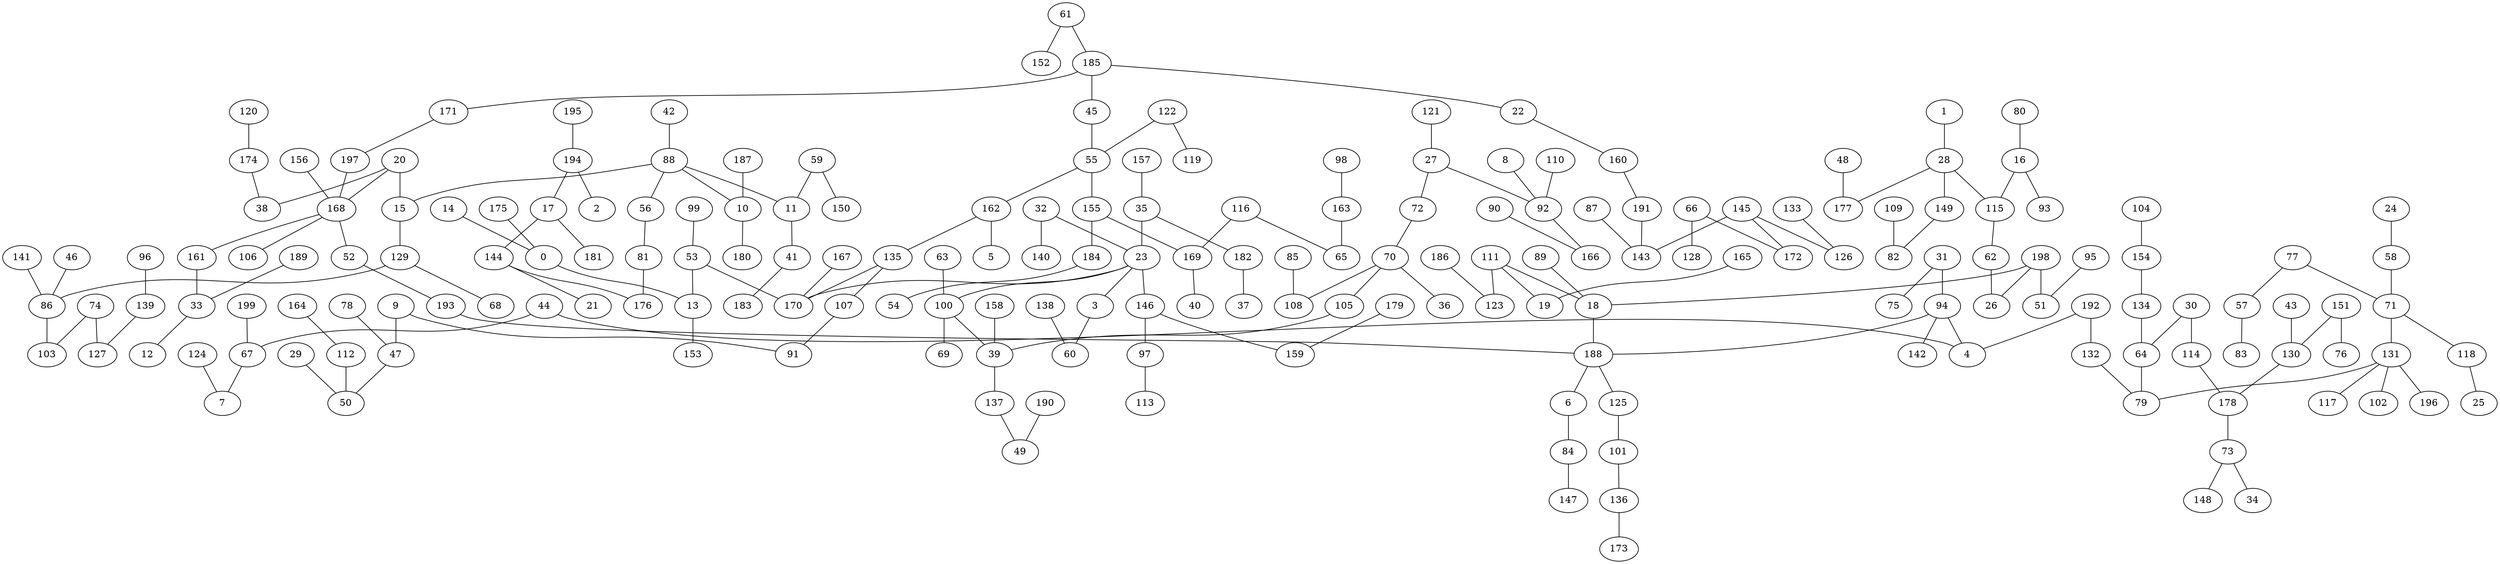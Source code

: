 graph{
192 -- 4;
135 -- 107;
3 -- 60;
168 -- 106;
144 -- 21;
74 -- 127;
135 -- 170;
130 -- 178;
144 -- 176;
194 -- 2;
136 -- 173;
59 -- 11;
145 -- 172;
28 -- 149;
59 -- 150;
52 -- 193;
28 -- 177;
44 -- 67;
74 -- 103;
29 -- 50;
84 -- 147;
66 -- 172;
107 -- 91;
168 -- 161;
53 -- 13;
131 -- 79;
169 -- 40;
78 -- 47;
162 -- 5;
131 -- 102;
6 -- 84;
131 -- 196;
77 -- 57;
8 -- 92;
61 -- 152;
90 -- 166;
77 -- 71;
132 -- 79;
31 -- 94;
154 -- 134;
100 -- 39;
185 -- 171;
195 -- 194;
61 -- 185;
156 -- 168;
100 -- 69;
186 -- 123;
57 -- 83;
62 -- 26;
179 -- 159;
192 -- 132;
149 -- 82;
20 -- 15;
193 -- 188;
0 -- 13;
115 -- 62;
87 -- 143;
194 -- 17;
151 -- 130;
20 -- 38;
88 -- 10;
101 -- 136;
199 -- 67;
20 -- 168;
111 -- 19;
28 -- 115;
58 -- 71;
116 -- 169;
125 -- 101;
41 -- 183;
85 -- 108;
45 -- 55;
89 -- 18;
146 -- 97;
14 -- 0;
46 -- 86;
17 -- 181;
15 -- 129;
146 -- 159;
131 -- 117;
47 -- 50;
112 -- 50;
53 -- 170;
182 -- 37;
162 -- 135;
44 -- 4;
86 -- 103;
137 -- 49;
171 -- 197;
133 -- 126;
163 -- 65;
160 -- 191;
16 -- 93;
80 -- 16;
43 -- 130;
161 -- 33;
16 -- 115;
30 -- 64;
187 -- 10;
70 -- 36;
66 -- 128;
30 -- 114;
138 -- 60;
70 -- 105;
67 -- 7;
88 -- 11;
92 -- 166;
88 -- 15;
24 -- 58;
114 -- 178;
31 -- 75;
94 -- 4;
116 -- 65;
88 -- 56;
48 -- 177;
32 -- 23;
188 -- 6;
73 -- 148;
139 -- 127;
17 -- 144;
32 -- 140;
22 -- 160;
55 -- 155;
96 -- 139;
164 -- 112;
55 -- 162;
188 -- 125;
39 -- 137;
122 -- 119;
165 -- 19;
56 -- 81;
81 -- 176;
174 -- 38;
23 -- 100;
70 -- 108;
109 -- 82;
94 -- 188;
23 -- 3;
1 -- 28;
23 -- 170;
23 -- 146;
104 -- 154;
110 -- 92;
33 -- 12;
95 -- 51;
9 -- 47;
189 -- 33;
13 -- 153;
111 -- 18;
9 -- 91;
35 -- 182;
118 -- 25;
105 -- 39;
145 -- 126;
155 -- 184;
190 -- 49;
71 -- 118;
111 -- 123;
63 -- 100;
175 -- 0;
121 -- 27;
73 -- 34;
64 -- 79;
158 -- 39;
11 -- 41;
97 -- 113;
134 -- 64;
197 -- 168;
184 -- 54;
71 -- 131;
98 -- 163;
129 -- 68;
94 -- 142;
141 -- 86;
157 -- 35;
129 -- 86;
99 -- 53;
120 -- 174;
72 -- 70;
18 -- 188;
198 -- 18;
122 -- 55;
198 -- 26;
151 -- 76;
167 -- 170;
191 -- 143;
185 -- 22;
178 -- 73;
198 -- 51;
155 -- 169;
168 -- 52;
124 -- 7;
185 -- 45;
35 -- 23;
10 -- 180;
27 -- 72;
27 -- 92;
42 -- 88;
145 -- 143;
}
